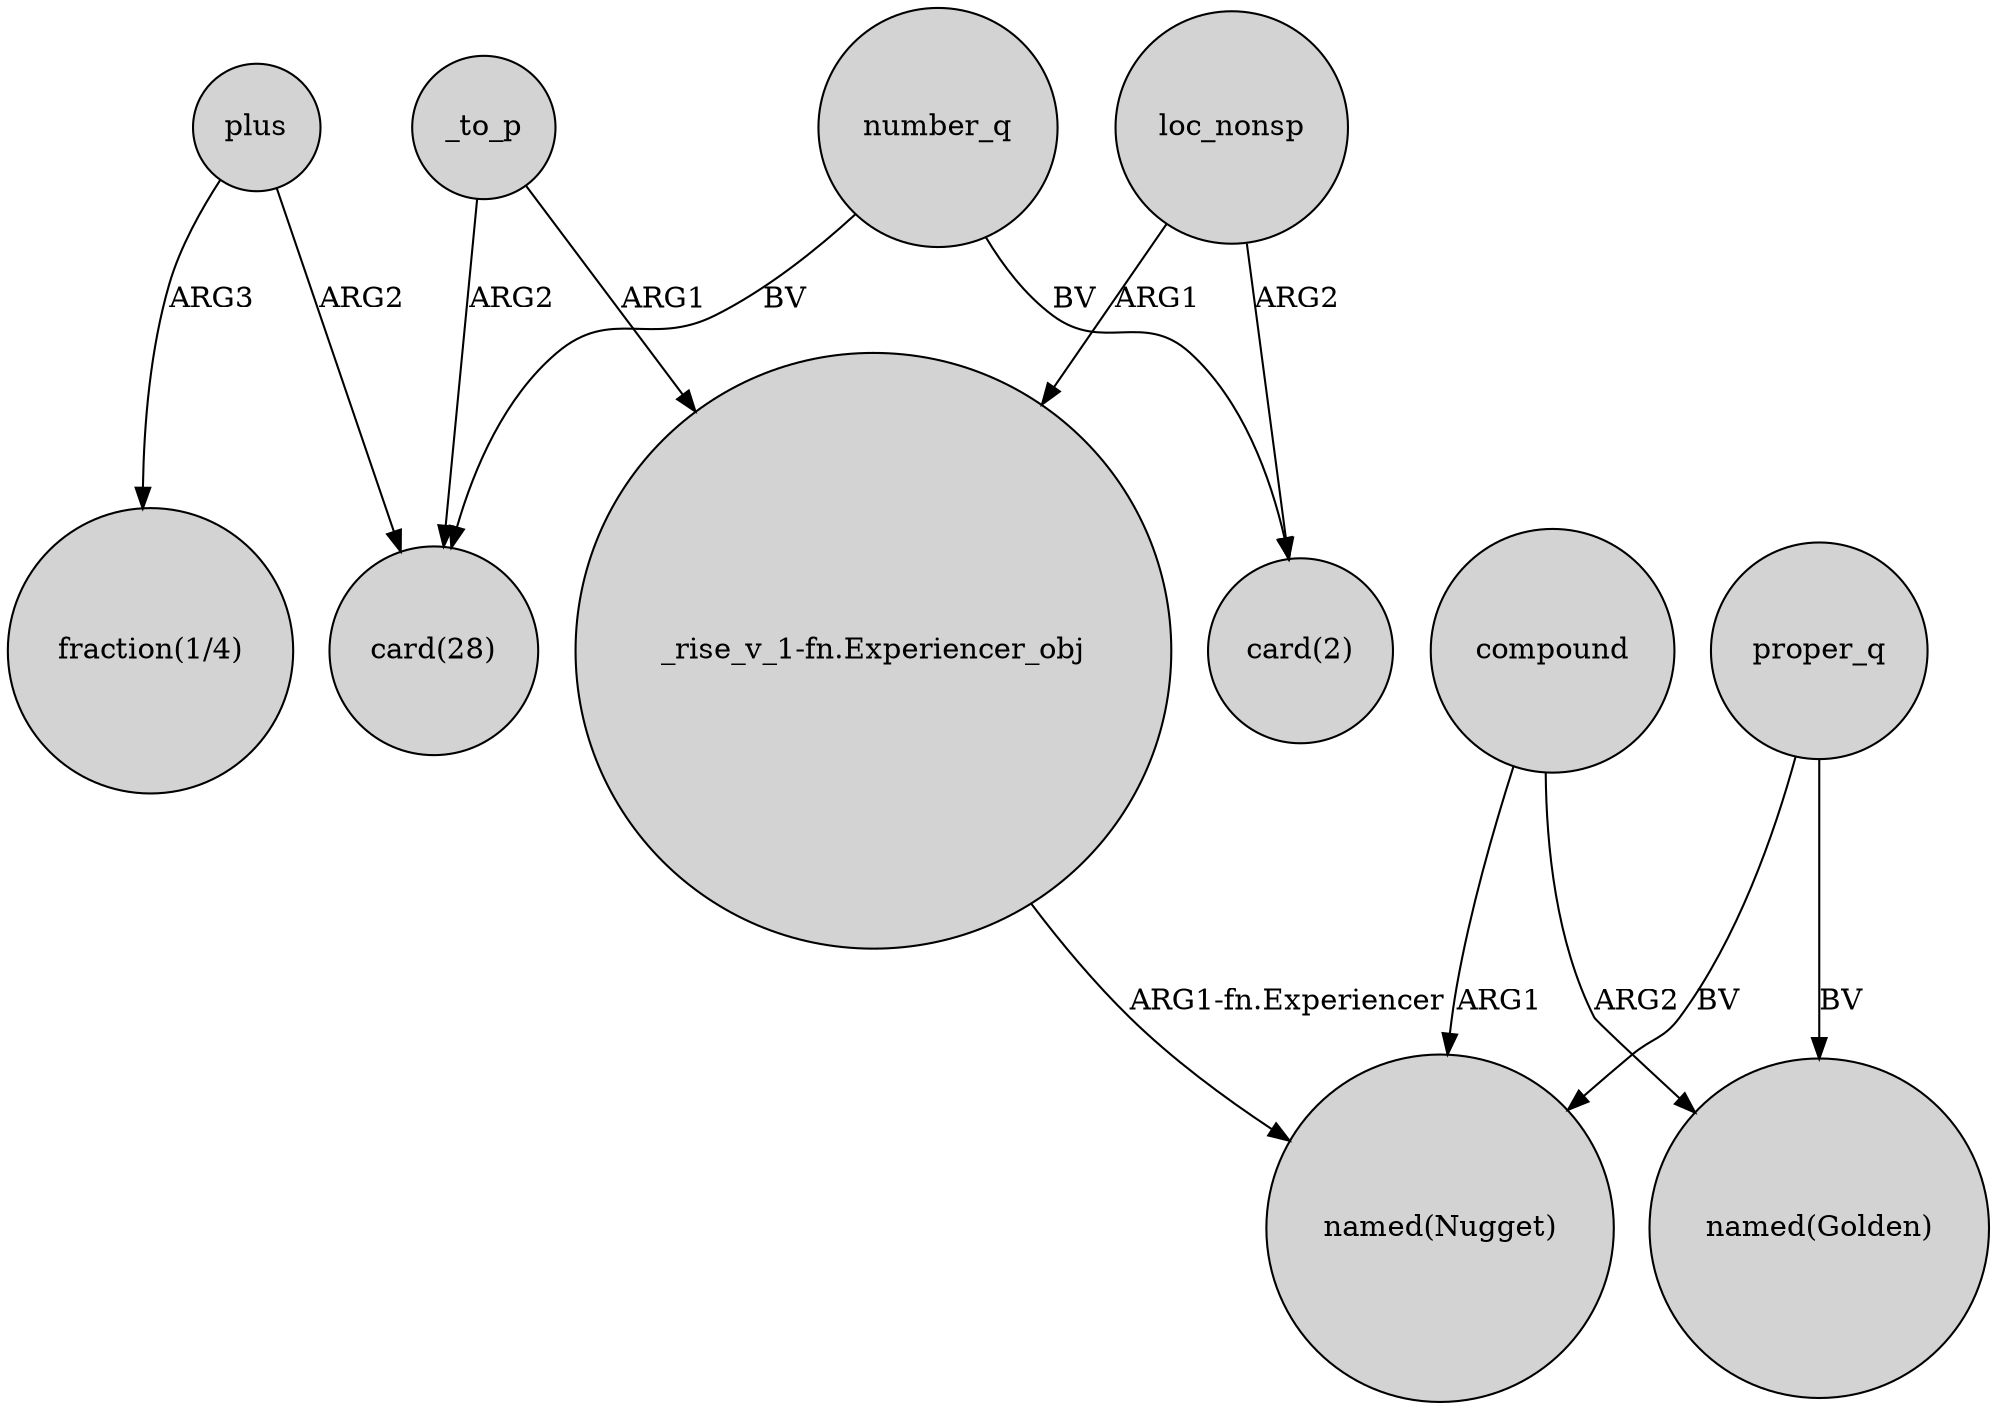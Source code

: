 digraph {
	node [shape=circle style=filled]
	_to_p -> "card(28)" [label=ARG2]
	plus -> "fraction(1/4)" [label=ARG3]
	_to_p -> "_rise_v_1-fn.Experiencer_obj" [label=ARG1]
	proper_q -> "named(Golden)" [label=BV]
	number_q -> "card(2)" [label=BV]
	loc_nonsp -> "card(2)" [label=ARG2]
	loc_nonsp -> "_rise_v_1-fn.Experiencer_obj" [label=ARG1]
	"_rise_v_1-fn.Experiencer_obj" -> "named(Nugget)" [label="ARG1-fn.Experiencer"]
	compound -> "named(Nugget)" [label=ARG1]
	proper_q -> "named(Nugget)" [label=BV]
	compound -> "named(Golden)" [label=ARG2]
	plus -> "card(28)" [label=ARG2]
	number_q -> "card(28)" [label=BV]
}

